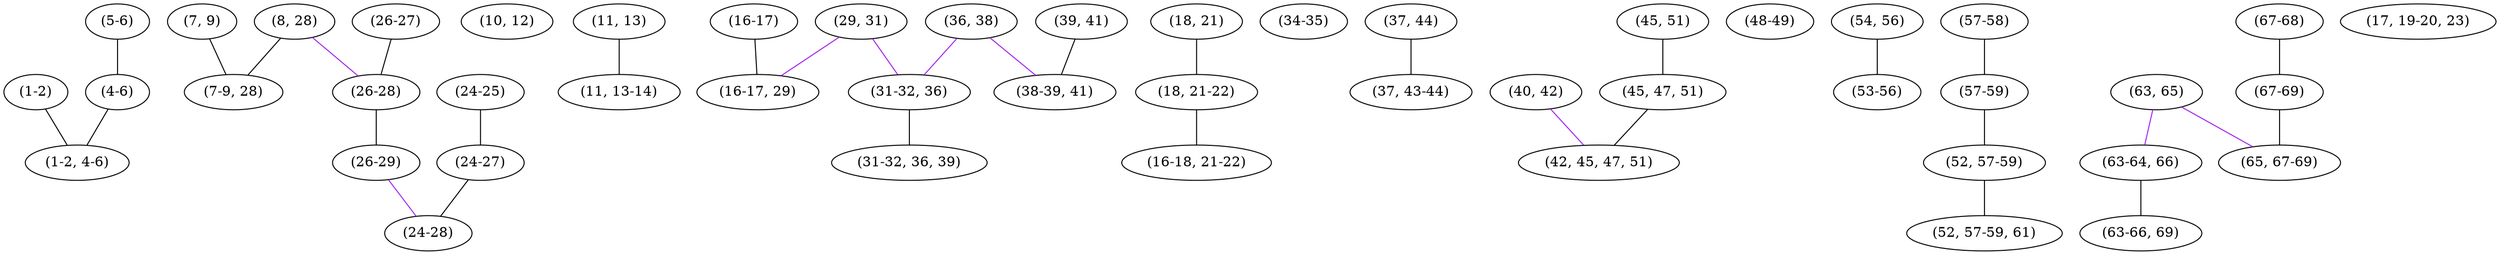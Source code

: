 strict graph "" {
	"(1-2)"	 [parent=True,
		split=False];
	"(1-2, 4-6)"	 [parent=False,
		split=False];
	"(1-2)" -- "(1-2, 4-6)"	 [color=r];
	"(5-6)"	 [parent=True,
		split=False];
	"(4-6)"	 [parent=True,
		split=False];
	"(5-6)" -- "(4-6)"	 [color=r];
	"(7, 9)"	 [parent=True,
		split=False];
	"(7-9, 28)"	 [parent=False,
		split=False];
	"(7, 9)" -- "(7-9, 28)"	 [color=r];
	"(8, 28)"	 [parent=True,
		split=True];
	"(26-28)"	 [parent=True,
		split=False];
	"(8, 28)" -- "(26-28)"	 [color=purple];
	"(8, 28)" -- "(7-9, 28)"	 [color=r];
	"(10, 12)"	 [parent=False,
		split=False];
	"(11, 13)"	 [parent=True,
		split=False];
	"(11, 13-14)"	 [parent=False,
		split=False];
	"(11, 13)" -- "(11, 13-14)"	 [color=r];
	"(16-17)"	 [parent=True,
		split=False];
	"(16-17, 29)"	 [parent=False,
		split=False];
	"(16-17)" -- "(16-17, 29)"	 [color=r];
	"(18, 21)"	 [parent=True,
		split=False];
	"(18, 21-22)"	 [parent=True,
		split=False];
	"(18, 21)" -- "(18, 21-22)"	 [color=r];
	"(24-25)"	 [parent=True,
		split=False];
	"(24-27)"	 [parent=True,
		split=False];
	"(24-25)" -- "(24-27)"	 [color=r];
	"(26-27)"	 [parent=True,
		split=False];
	"(26-27)" -- "(26-28)"	 [color=r];
	"(29, 31)"	 [parent=True,
		split=True];
	"(29, 31)" -- "(16-17, 29)"	 [color=purple];
	"(31-32, 36)"	 [parent=True,
		split=False];
	"(29, 31)" -- "(31-32, 36)"	 [color=purple];
	"(34-35)"	 [parent=False,
		split=False];
	"(36, 38)"	 [parent=True,
		split=True];
	"(36, 38)" -- "(31-32, 36)"	 [color=purple];
	"(38-39, 41)"	 [parent=False,
		split=False];
	"(36, 38)" -- "(38-39, 41)"	 [color=purple];
	"(37, 44)"	 [parent=True,
		split=False];
	"(37, 43-44)"	 [parent=False,
		split=False];
	"(37, 44)" -- "(37, 43-44)"	 [color=r];
	"(39, 41)"	 [parent=True,
		split=False];
	"(39, 41)" -- "(38-39, 41)"	 [color=r];
	"(40, 42)"	 [parent=False,
		split=True];
	"(42, 45, 47, 51)"	 [parent=False,
		split=False];
	"(40, 42)" -- "(42, 45, 47, 51)"	 [color=purple];
	"(45, 51)"	 [parent=True,
		split=False];
	"(45, 47, 51)"	 [parent=True,
		split=False];
	"(45, 51)" -- "(45, 47, 51)"	 [color=r];
	"(48-49)"	 [parent=False,
		split=False];
	"(54, 56)"	 [parent=True,
		split=False];
	"(53-56)"	 [parent=False,
		split=False];
	"(54, 56)" -- "(53-56)"	 [color=r];
	"(57-58)"	 [parent=True,
		split=False];
	"(57-59)"	 [parent=True,
		split=False];
	"(57-58)" -- "(57-59)"	 [color=r];
	"(63, 65)"	 [parent=True,
		split=True];
	"(63-64, 66)"	 [parent=True,
		split=False];
	"(63, 65)" -- "(63-64, 66)"	 [color=purple];
	"(65, 67-69)"	 [parent=False,
		split=False];
	"(63, 65)" -- "(65, 67-69)"	 [color=purple];
	"(67-68)"	 [parent=True,
		split=False];
	"(67-69)"	 [parent=True,
		split=False];
	"(67-68)" -- "(67-69)"	 [color=r];
	"(4-6)" -- "(1-2, 4-6)"	 [color=r];
	"(16-18, 21-22)"	 [parent=False,
		split=False];
	"(18, 21-22)" -- "(16-18, 21-22)"	 [color=r];
	"(26-29)"	 [parent=True,
		split=True];
	"(26-28)" -- "(26-29)"	 [color=r];
	"(31-32, 36, 39)"	 [parent=False,
		split=False];
	"(31-32, 36)" -- "(31-32, 36, 39)"	 [color=r];
	"(45, 47, 51)" -- "(42, 45, 47, 51)"	 [color=r];
	"(52, 57-59)"	 [parent=True,
		split=False];
	"(57-59)" -- "(52, 57-59)"	 [color=r];
	"(63-66, 69)"	 [parent=False,
		split=False];
	"(63-64, 66)" -- "(63-66, 69)"	 [color=r];
	"(67-69)" -- "(65, 67-69)"	 [color=r];
	"(17, 19-20, 23)"	 [parent=False,
		split=False];
	"(24-28)"	 [parent=False,
		split=False];
	"(24-27)" -- "(24-28)"	 [color=r];
	"(26-29)" -- "(24-28)"	 [color=purple];
	"(52, 57-59, 61)"	 [parent=False,
		split=False];
	"(52, 57-59)" -- "(52, 57-59, 61)"	 [color=r];
}

